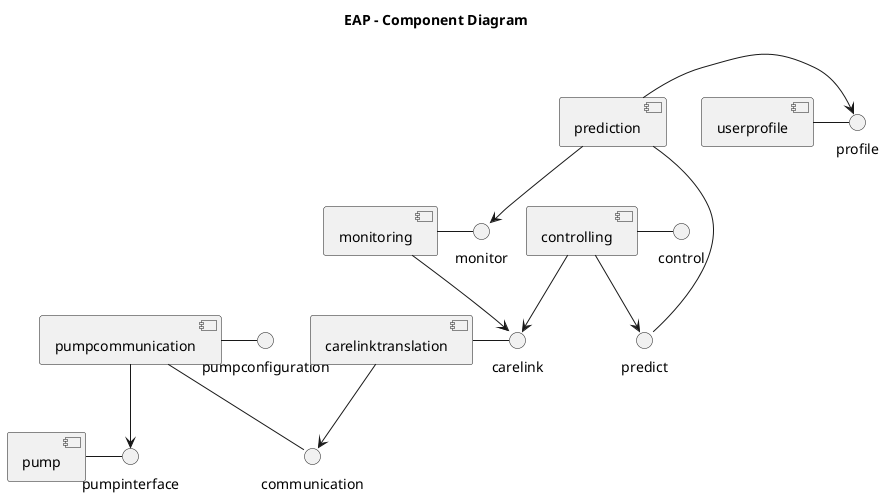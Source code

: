 @startuml

title EAP - Component Diagram

[pump] - pumpinterface 
[pumpcommunication] -- communication
[pumpcommunication] - pumpconfiguration
[carelinktranslation] - carelink
[userprofile] - profile
[monitoring] - monitor
[prediction] - predict
[controlling] - control

[pumpcommunication] --> pumpinterface
[carelinktranslation] --> communication
[monitoring] --> carelink
[prediction] --> monitor
[controlling] --> predict
[controlling] --> carelink
[prediction] -> profile



@enduml
